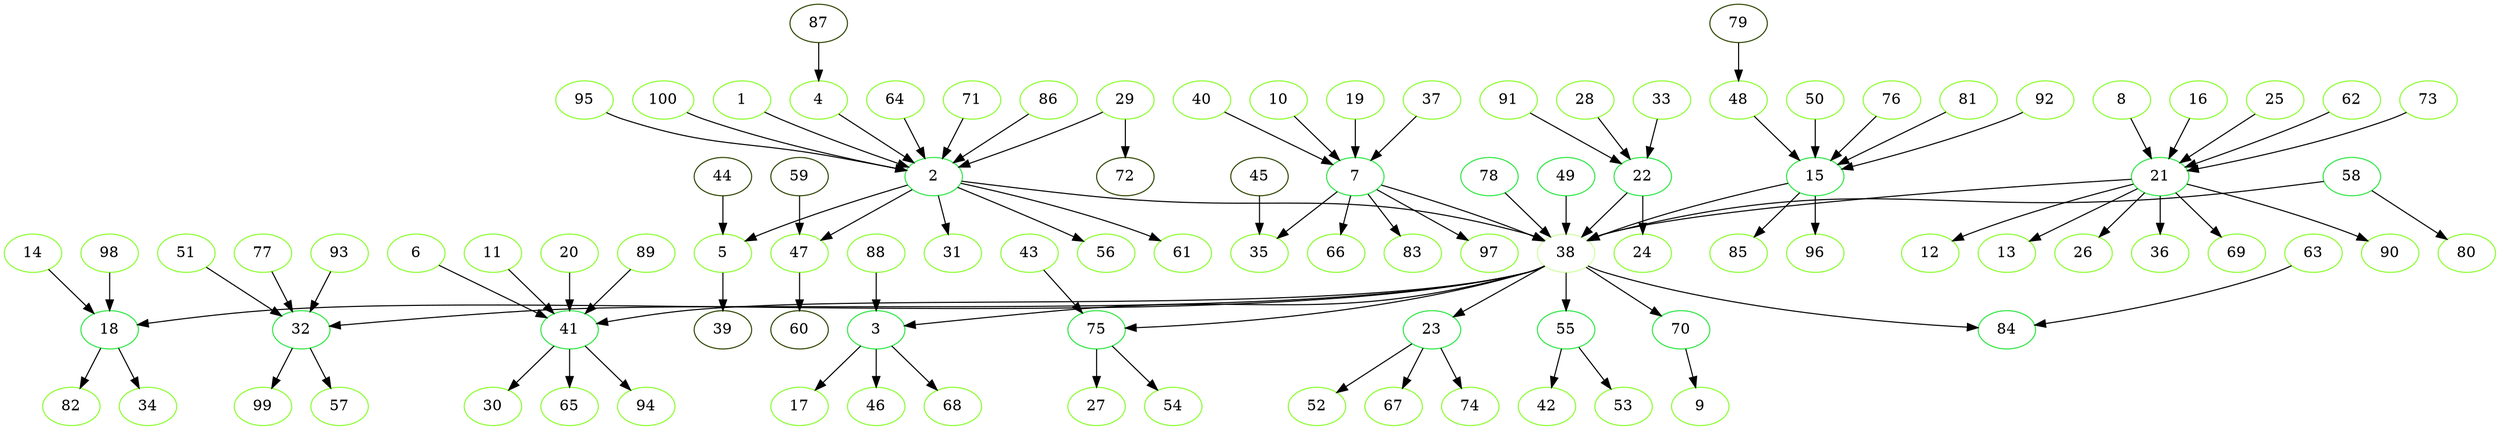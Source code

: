 digraph sample {
38 [color="#cffda1"];
2 [color="#2ee645"];
7 [color="#2ee645"];
15 [color="#2ee645"];
21 [color="#2ee645"];
22 [color="#2ee645"];
3 [color="#2ee645"];
18 [color="#2ee645"];
23 [color="#2ee645"];
32 [color="#2ee645"];
41 [color="#2ee645"];
55 [color="#2ee645"];
70 [color="#2ee645"];
75 [color="#2ee645"];
84 [color="#2ee645"];
49 [color="#2ee645"];
58 [color="#2ee645"];
78 [color="#2ee645"];
1 [color="#8afd2e"];
5 [color="#8afd2e"];
31 [color="#8afd2e"];
47 [color="#8afd2e"];
56 [color="#8afd2e"];
61 [color="#8afd2e"];
4 [color="#8afd2e"];
29 [color="#8afd2e"];
64 [color="#8afd2e"];
71 [color="#8afd2e"];
86 [color="#8afd2e"];
95 [color="#8afd2e"];
100 [color="#8afd2e"];
35 [color="#8afd2e"];
66 [color="#8afd2e"];
83 [color="#8afd2e"];
97 [color="#8afd2e"];
10 [color="#8afd2e"];
19 [color="#8afd2e"];
37 [color="#8afd2e"];
40 [color="#8afd2e"];
85 [color="#8afd2e"];
96 [color="#8afd2e"];
48 [color="#8afd2e"];
50 [color="#8afd2e"];
76 [color="#8afd2e"];
81 [color="#8afd2e"];
92 [color="#8afd2e"];
8 [color="#8afd2e"];
16 [color="#8afd2e"];
12 [color="#8afd2e"];
13 [color="#8afd2e"];
26 [color="#8afd2e"];
36 [color="#8afd2e"];
69 [color="#8afd2e"];
90 [color="#8afd2e"];
25 [color="#8afd2e"];
62 [color="#8afd2e"];
73 [color="#8afd2e"];
24 [color="#8afd2e"];
28 [color="#8afd2e"];
33 [color="#8afd2e"];
91 [color="#8afd2e"];
17 [color="#8afd2e"];
46 [color="#8afd2e"];
68 [color="#8afd2e"];
88 [color="#8afd2e"];
14 [color="#8afd2e"];
34 [color="#8afd2e"];
82 [color="#8afd2e"];
98 [color="#8afd2e"];
52 [color="#8afd2e"];
67 [color="#8afd2e"];
74 [color="#8afd2e"];
57 [color="#8afd2e"];
99 [color="#8afd2e"];
51 [color="#8afd2e"];
77 [color="#8afd2e"];
93 [color="#8afd2e"];
6 [color="#8afd2e"];
11 [color="#8afd2e"];
20 [color="#8afd2e"];
30 [color="#8afd2e"];
65 [color="#8afd2e"];
94 [color="#8afd2e"];
89 [color="#8afd2e"];
42 [color="#8afd2e"];
53 [color="#8afd2e"];
9 [color="#8afd2e"];
43 [color="#8afd2e"];
27 [color="#8afd2e"];
54 [color="#8afd2e"];
63 [color="#8afd2e"];
80 [color="#8afd2e"];
39 [color="#2e4500"];
44 [color="#2e4500"];
60 [color="#2e4500"];
59 [color="#2e4500"];
87 [color="#2e4500"];
72 [color="#2e4500"];
45 [color="#2e4500"];
79 [color="#2e4500"];
1 -> 2[color="black"];
2 -> 5[color="black"];
2 -> 31[color="black"];
2 -> 38[color="black"];
2 -> 47[color="black"];
2 -> 56[color="black"];
2 -> 61[color="black"];
3 -> 17[color="black"];
3 -> 46[color="black"];
3 -> 68[color="black"];
4 -> 2[color="black"];
5 -> 39[color="black"];
6 -> 41[color="black"];
7 -> 35[color="black"];
7 -> 38[color="black"];
7 -> 66[color="black"];
7 -> 83[color="black"];
7 -> 97[color="black"];
8 -> 21[color="black"];
10 -> 7[color="black"];
11 -> 41[color="black"];
14 -> 18[color="black"];
15 -> 38[color="black"];
15 -> 85[color="black"];
15 -> 96[color="black"];
16 -> 21[color="black"];
18 -> 34[color="black"];
18 -> 82[color="black"];
19 -> 7[color="black"];
20 -> 41[color="black"];
21 -> 12[color="black"];
21 -> 13[color="black"];
21 -> 26[color="black"];
21 -> 36[color="black"];
21 -> 38[color="black"];
21 -> 69[color="black"];
21 -> 90[color="black"];
22 -> 24[color="black"];
22 -> 38[color="black"];
23 -> 52[color="black"];
23 -> 67[color="black"];
23 -> 74[color="black"];
25 -> 21[color="black"];
28 -> 22[color="black"];
29 -> 2[color="black"];
29 -> 72[color="black"];
32 -> 57[color="black"];
32 -> 99[color="black"];
33 -> 22[color="black"];
37 -> 7[color="black"];
38 -> 3[color="black"];
38 -> 18[color="black"];
38 -> 23[color="black"];
38 -> 32[color="black"];
38 -> 41[color="black"];
38 -> 55[color="black"];
38 -> 70[color="black"];
38 -> 75[color="black"];
38 -> 84[color="black"];
40 -> 7[color="black"];
41 -> 30[color="black"];
41 -> 65[color="black"];
41 -> 94[color="black"];
43 -> 75[color="black"];
44 -> 5[color="black"];
45 -> 35[color="black"];
47 -> 60[color="black"];
48 -> 15[color="black"];
49 -> 38[color="black"];
50 -> 15[color="black"];
51 -> 32[color="black"];
55 -> 42[color="black"];
55 -> 53[color="black"];
58 -> 38[color="black"];
58 -> 80[color="black"];
59 -> 47[color="black"];
62 -> 21[color="black"];
63 -> 84[color="black"];
64 -> 2[color="black"];
70 -> 9[color="black"];
71 -> 2[color="black"];
73 -> 21[color="black"];
75 -> 27[color="black"];
75 -> 54[color="black"];
76 -> 15[color="black"];
77 -> 32[color="black"];
78 -> 38[color="black"];
79 -> 48[color="black"];
81 -> 15[color="black"];
86 -> 2[color="black"];
87 -> 4[color="black"];
88 -> 3[color="black"];
89 -> 41[color="black"];
91 -> 22[color="black"];
92 -> 15[color="black"];
93 -> 32[color="black"];
95 -> 2[color="black"];
98 -> 18[color="black"];
100 -> 2[color="black"];
}